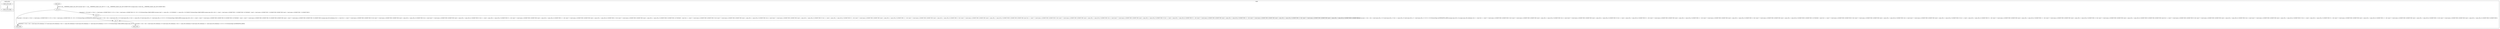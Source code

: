 digraph G {
label="";
subgraph cluster_0 {
label="reach_error";
reach_error_init[];
reach_error_final[];
reach_error_init -> reach_error_final[label="[]"];

}
subgraph cluster_1 {
label="main";
main_init[];
main_final[];
__loc_16[];
__loc_34[];
__loc_77[];
main_error[];
__loc_16 -> main_final[label="[((assume (= (ite (and (/= 0 (ite (>= (mod main::x 4294967296) 0) 1 0)) (/= 0 (ite (< (mod main::x 4294967296) 10) 1 0))) 1 0) 0)))[choiceType=ALTERNATIVE_PATH]]"];
__loc_16 -> __loc_34[label="[((assume (/= (ite (and (/= 0 (ite (>= (mod main::x 4294967296) 0) 1 0)) (/= 0 (ite (< (mod main::x 4294967296) 10) 1 0))) 1 0) 0)))[choiceType=MAIN_PATH],((assume (and (>= main::if0::z -2147483648) (<= main::if0::z 2147483647))))[choiceType=MAIN_PATH],(assign main::if0::y (ite (>= (mod (+ (mod main::x 4294967296) -2) 4294967296) 2147483648) (- (mod (+ (mod main::x 4294967296) -2) 4294967296) 4294967296) (mod (+ (mod main::x 4294967296) -2) 4294967296)))]"];
__loc_77 -> main_final[label="[((assume (/= (ite (= (ite (= (mod main::if0::eredmeny 2) 0) (mod main::if0::eredmeny 2) (ite (>= main::if0::eredmeny 0) (mod main::if0::eredmeny 2) (- (mod main::if0::eredmeny 2) 2))) 0) 1 0) 0)))[choiceType=MAIN_PATH],(assign main_ret 0)]"];
__loc_77 -> main_error[label="[((assume (= (ite (= (ite (= (mod main::if0::eredmeny 2) 0) (mod main::if0::eredmeny 2) (ite (>= main::if0::eredmeny 0) (mod main::if0::eredmeny 2) (- (mod main::if0::eredmeny 2) 2))) 0) 1 0) 0)))[choiceType=ALTERNATIVE_PATH]]"];
__loc_34 -> __loc_77[label="[((assume (/= (ite (= (ite (= (mod main::if0::y 2) 0) (mod main::if0::y 2) (ite (>= main::if0::y 0) (mod main::if0::y 2) (- (mod main::if0::y 2) 2))) 0) 1 0) 0)))[choiceType=MAIN_PATH],(assign main::if0::z (ite (>= (mod (+ (mod (* 2 (mod main::x 4294967296)) 4294967296) -8) 4294967296) 2147483648) (- (mod (+ (mod (* 2 (mod main::x 4294967296)) 4294967296) -8) 4294967296) 4294967296) (mod (+ (mod (* 2 (mod main::x 4294967296)) 4294967296) -8) 4294967296))),(assign main::if0::eredmeny (ite (>= (mod (ite (>= (mod (* 2 (mod main::x 4294967296)) 4294967296) 0) (div (mod (* 2 (mod main::x 4294967296)) 4294967296) (mod (+ main::if0::z (- main::if0::y)) 4294967296)) (ite (/= (mod (mod (* 2 (mod main::x 4294967296)) 4294967296) (mod (+ main::if0::z (- main::if0::y)) 4294967296)) 0) (ite (>= (mod (+ main::if0::z (- main::if0::y)) 4294967296) 0) (+ (div (mod (* 2 (mod main::x 4294967296)) 4294967296) (mod (+ main::if0::z (- main::if0::y)) 4294967296)) 1) (- (div (mod (* 2 (mod main::x 4294967296)) 4294967296) (mod (+ main::if0::z (- main::if0::y)) 4294967296)) 1)) (div (mod (* 2 (mod main::x 4294967296)) 4294967296) (mod (+ main::if0::z (- main::if0::y)) 4294967296)))) 4294967296) 2147483648) (- (mod (ite (>= (mod (* 2 (mod main::x 4294967296)) 4294967296) 0) (div (mod (* 2 (mod main::x 4294967296)) 4294967296) (mod (+ main::if0::z (- main::if0::y)) 4294967296)) (ite (/= (mod (mod (* 2 (mod main::x 4294967296)) 4294967296) (mod (+ main::if0::z (- main::if0::y)) 4294967296)) 0) (ite (>= (mod (+ main::if0::z (- main::if0::y)) 4294967296) 0) (+ (div (mod (* 2 (mod main::x 4294967296)) 4294967296) (mod (+ main::if0::z (- main::if0::y)) 4294967296)) 1) (- (div (mod (* 2 (mod main::x 4294967296)) 4294967296) (mod (+ main::if0::z (- main::if0::y)) 4294967296)) 1)) (div (mod (* 2 (mod main::x 4294967296)) 4294967296) (mod (+ main::if0::z (- main::if0::y)) 4294967296)))) 4294967296) 4294967296) (mod (ite (>= (mod (* 2 (mod main::x 4294967296)) 4294967296) 0) (div (mod (* 2 (mod main::x 4294967296)) 4294967296) (mod (+ main::if0::z (- main::if0::y)) 4294967296)) (ite (/= (mod (mod (* 2 (mod main::x 4294967296)) 4294967296) (mod (+ main::if0::z (- main::if0::y)) 4294967296)) 0) (ite (>= (mod (+ main::if0::z (- main::if0::y)) 4294967296) 0) (+ (div (mod (* 2 (mod main::x 4294967296)) 4294967296) (mod (+ main::if0::z (- main::if0::y)) 4294967296)) 1) (- (div (mod (* 2 (mod main::x 4294967296)) 4294967296) (mod (+ main::if0::z (- main::if0::y)) 4294967296)) 1)) (div (mod (* 2 (mod main::x 4294967296)) 4294967296) (mod (+ main::if0::z (- main::if0::y)) 4294967296)))) 4294967296)))]"];
__loc_34 -> __loc_77[label="[((assume (= (ite (= (ite (= (mod main::if0::y 2) 0) (mod main::if0::y 2) (ite (>= main::if0::y 0) (mod main::if0::y 2) (- (mod main::if0::y 2) 2))) 0) 1 0) 0)))[choiceType=ALTERNATIVE_PATH],(assign main::if0::z 4),(assign main::if0::eredmeny (ite (>= (mod (ite (>= (mod (* 2 (mod main::x 4294967296)) 4294967296) 0) (div (mod (* 2 (mod main::x 4294967296)) 4294967296) (mod (+ main::if0::z (- main::if0::y)) 4294967296)) (ite (/= (mod (mod (* 2 (mod main::x 4294967296)) 4294967296) (mod (+ main::if0::z (- main::if0::y)) 4294967296)) 0) (ite (>= (mod (+ main::if0::z (- main::if0::y)) 4294967296) 0) (+ (div (mod (* 2 (mod main::x 4294967296)) 4294967296) (mod (+ main::if0::z (- main::if0::y)) 4294967296)) 1) (- (div (mod (* 2 (mod main::x 4294967296)) 4294967296) (mod (+ main::if0::z (- main::if0::y)) 4294967296)) 1)) (div (mod (* 2 (mod main::x 4294967296)) 4294967296) (mod (+ main::if0::z (- main::if0::y)) 4294967296)))) 4294967296) 2147483648) (- (mod (ite (>= (mod (* 2 (mod main::x 4294967296)) 4294967296) 0) (div (mod (* 2 (mod main::x 4294967296)) 4294967296) (mod (+ main::if0::z (- main::if0::y)) 4294967296)) (ite (/= (mod (mod (* 2 (mod main::x 4294967296)) 4294967296) (mod (+ main::if0::z (- main::if0::y)) 4294967296)) 0) (ite (>= (mod (+ main::if0::z (- main::if0::y)) 4294967296) 0) (+ (div (mod (* 2 (mod main::x 4294967296)) 4294967296) (mod (+ main::if0::z (- main::if0::y)) 4294967296)) 1) (- (div (mod (* 2 (mod main::x 4294967296)) 4294967296) (mod (+ main::if0::z (- main::if0::y)) 4294967296)) 1)) (div (mod (* 2 (mod main::x 4294967296)) 4294967296) (mod (+ main::if0::z (- main::if0::y)) 4294967296)))) 4294967296) 4294967296) (mod (ite (>= (mod (* 2 (mod main::x 4294967296)) 4294967296) 0) (div (mod (* 2 (mod main::x 4294967296)) 4294967296) (mod (+ main::if0::z (- main::if0::y)) 4294967296)) (ite (/= (mod (mod (* 2 (mod main::x 4294967296)) 4294967296) (mod (+ main::if0::z (- main::if0::y)) 4294967296)) 0) (ite (>= (mod (+ main::if0::z (- main::if0::y)) 4294967296) 0) (+ (div (mod (* 2 (mod main::x 4294967296)) 4294967296) (mod (+ main::if0::z (- main::if0::y)) 4294967296)) 1) (- (div (mod (* 2 (mod main::x 4294967296)) 4294967296) (mod (+ main::if0::z (- main::if0::y)) 4294967296)) 1)) (div (mod (* 2 (mod main::x 4294967296)) 4294967296) (mod (+ main::if0::z (- main::if0::y)) 4294967296)))) 4294967296)))]"];
main_init -> __loc_16[label="[(havoc call___VERIFIER_nondet_uint_ret0),(assume (and (>= call___VERIFIER_nondet_uint_ret0 0) (<= call___VERIFIER_nondet_uint_ret0 4294967295))),(assign main::x (mod call___VERIFIER_nondet_uint_ret0 4294967296))]"];

}
}
